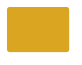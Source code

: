 @startuml

skinparam ClassBackgroundColor #GoldenRod
skinparam ClassFontColor #GoldenRod
skinparam ClassBorderColor #GoldenRod

skinparam ClassStereotypeFontSize 0
skinparam CircledCharacterFontSize 0
skinparam CircledCharacterRadius 0
skinparam ClassBorderThickness 0
skinparam Shadowing false

class Dummy

@enduml